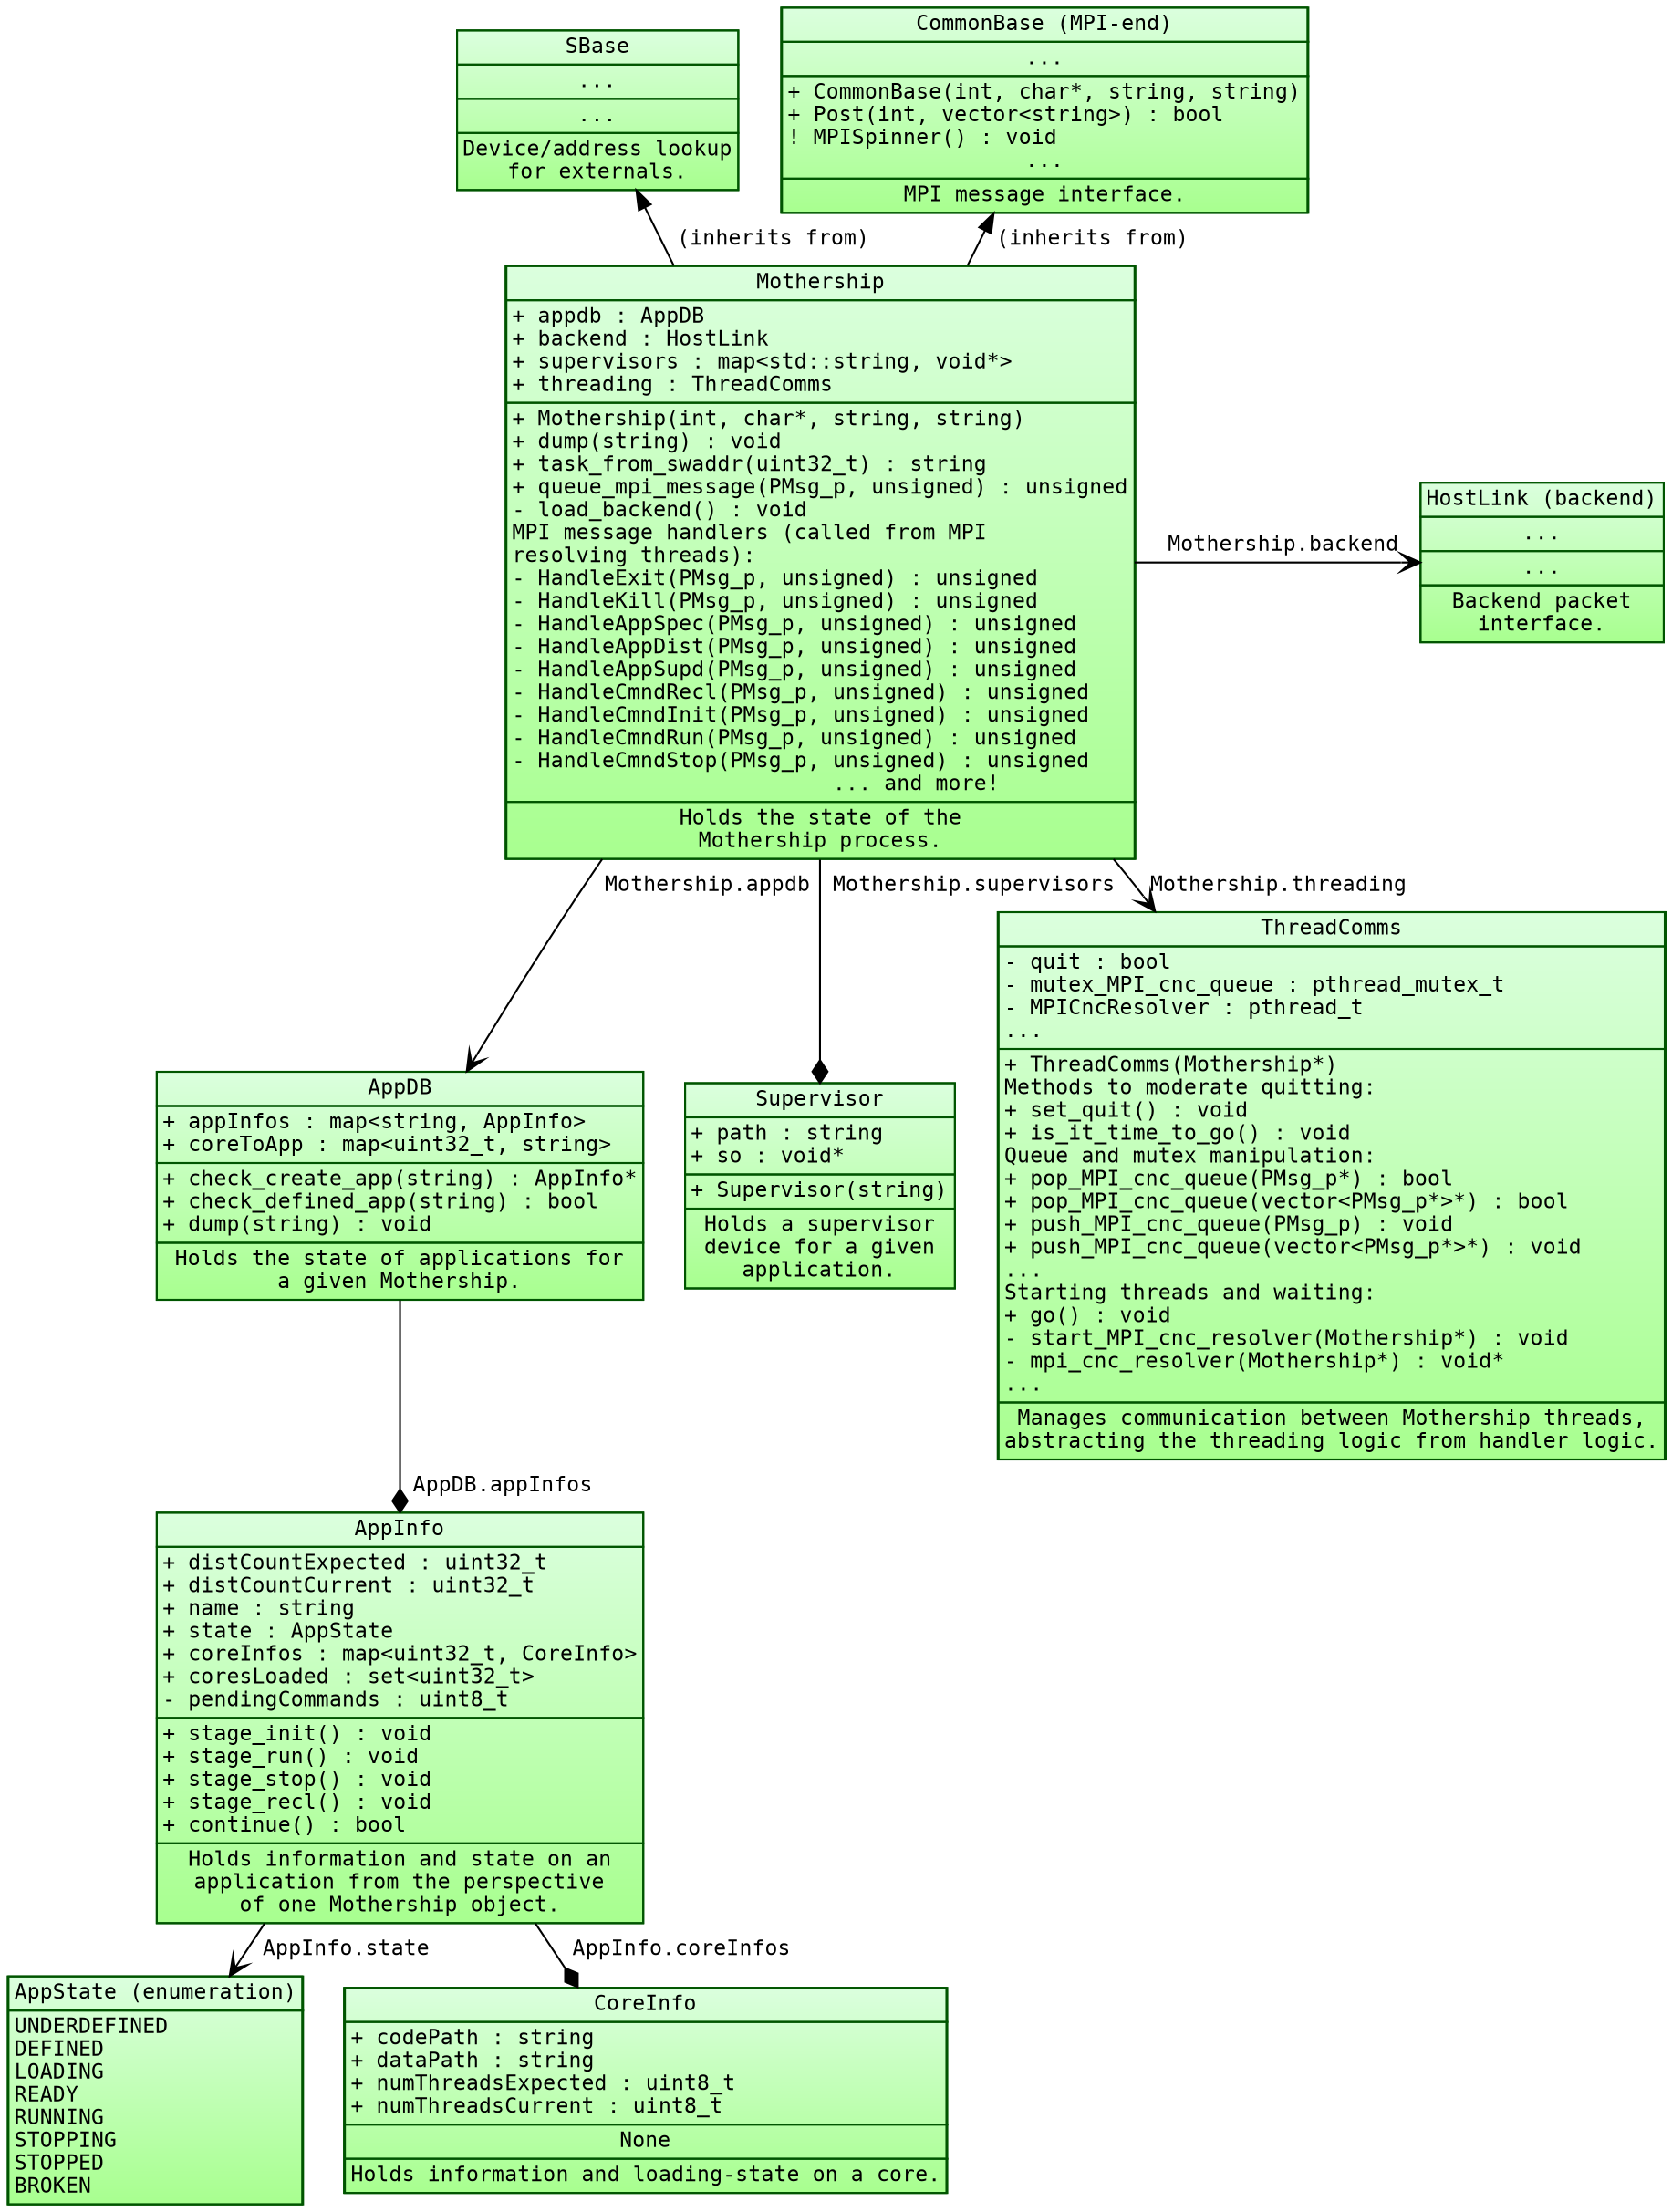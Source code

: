 digraph G {
    fontname="Inconsolata";
    fontsize=11;
    margin=0;
    nodesep=0.3;
    rankdir="UD";
    ranksep=0.2;

    /* Class definitions (as graph nodes) */
    node[color="#005500",
         fillcolor="#DBFFDE:#A8FF8F",
         fontname="Inconsolata",
         fontsize=11,
         gradientangle=270,
         margin=0,
         shape="rect",
         style="filled"];

    SBase[label=<<TABLE BORDER="0" CELLBORDER="1" CELLSPACING="0">
<TR><TD>SBase</TD></TR>
<TR><TD ALIGN="TEXT">
...<BR ALIGN="TEXT"/>
</TD></TR>
<TR><TD ALIGN="TEXT">
...<BR ALIGN="TEXT"/>
</TD></TR>
<TR><TD ALIGN="TEXT">
Device/address lookup<BR ALIGN="TEXT"/>
for externals.<BR ALIGN="TEXT"/>
</TD></TR></TABLE>>];

    HostLink[label=<<TABLE BORDER="0" CELLBORDER="1" CELLSPACING="0">
<TR><TD>HostLink (backend)</TD></TR>
<TR><TD ALIGN="TEXT">
...<BR ALIGN="TEXT"/>
</TD></TR>
<TR><TD ALIGN="TEXT">
...<BR ALIGN="TEXT"/>
</TD></TR>
<TR><TD ALIGN="TEXT">
Backend packet<BR ALIGN="TEXT"/>
interface.<BR ALIGN="TEXT"/>
</TD></TR></TABLE>>];

    CommonBase[label=<<TABLE BORDER="0" CELLBORDER="1" CELLSPACING="0">
<TR><TD>CommonBase (MPI-end)</TD></TR>
<TR><TD ALIGN="TEXT">
...<BR ALIGN="TEXT"/>
</TD></TR>
<TR><TD ALIGN="LEFT">
+ CommonBase(int, char*, string, string)<BR ALIGN="LEFT"/>
+ Post(int, vector&lt;string&gt;) : bool<BR ALIGN="LEFT"/>
! MPISpinner() : void<BR ALIGN="LEFT"/>
...<BR ALIGN="TEXT"/>
</TD></TR>
<TR><TD ALIGN="TEXT">
MPI message interface.<BR ALIGN="TEXT"/>
</TD></TR></TABLE>>];

    AppState[label=<<TABLE BORDER="0" CELLBORDER="1" CELLSPACING="0">
<TR><TD>AppState (enumeration)</TD></TR>
<TR><TD ALIGN="LEFT">
UNDERDEFINED<BR ALIGN="LEFT"/>
DEFINED<BR ALIGN="LEFT"/>
LOADING<BR ALIGN="LEFT"/>
READY<BR ALIGN="LEFT"/>
RUNNING<BR ALIGN="LEFT"/>
STOPPING<BR ALIGN="LEFT"/>
STOPPED<BR ALIGN="LEFT"/>
BROKEN<BR ALIGN="LEFT"/>
</TD></TR></TABLE>>];

    CoreInfo[label=<<TABLE BORDER="0" CELLBORDER="1" CELLSPACING="0">
<TR><TD>CoreInfo</TD></TR>
<TR><TD ALIGN="LEFT">
+ codePath : string<BR ALIGN="LEFT"/>
+ dataPath : string<BR ALIGN="LEFT"/>
+ numThreadsExpected : uint8_t<BR ALIGN="LEFT"/>
+ numThreadsCurrent : uint8_t<BR ALIGN="LEFT"/>
</TD></TR>
<TR><TD ALIGN="TEXT">
None
</TD></TR>
<TR><TD ALIGN="TEXT">
Holds information and loading-state on a core.<BR ALIGN="TEXT"/>
</TD></TR></TABLE>>];

    AppDB[label=<<TABLE BORDER="0" CELLBORDER="1" CELLSPACING="0">
<TR><TD>AppDB</TD></TR>
<TR><TD ALIGN="LEFT">
+ appInfos : map&lt;string, AppInfo&gt;<BR ALIGN="LEFT"/>
+ coreToApp : map&lt;uint32_t, string&gt;<BR ALIGN="LEFT"/>
</TD></TR>
<TR><TD ALIGN="LEFT">
+ check_create_app(string) : AppInfo*<BR ALIGN="LEFT"/>
+ check_defined_app(string) : bool<BR ALIGN="LEFT"/>
+ dump(string) : void<BR ALIGN="LEFT"/>
</TD></TR>
<TR><TD ALIGN="TEXT">
Holds the state of applications for<BR ALIGN="TEXT"/>
a given Mothership.
</TD></TR></TABLE>>];

    AppInfo[label=<<TABLE BORDER="0" CELLBORDER="1" CELLSPACING="0">
<TR><TD>AppInfo</TD></TR>
<TR><TD ALIGN="LEFT">
+ distCountExpected : uint32_t<BR ALIGN="LEFT"/>
+ distCountCurrent : uint32_t<BR ALIGN="LEFT"/>
+ name : string<BR ALIGN="LEFT"/>
+ state : AppState<BR ALIGN="LEFT"/>
+ coreInfos : map&lt;uint32_t, CoreInfo&gt;<BR ALIGN="LEFT"/>
+ coresLoaded : set&lt;uint32_t&gt;<BR ALIGN="LEFT"/>
- pendingCommands : uint8_t<BR ALIGN="LEFT"/>
</TD></TR>
<TR><TD ALIGN="LEFT">
+ stage_init() : void<BR ALIGN="LEFT"/>
+ stage_run() : void<BR ALIGN="LEFT"/>
+ stage_stop() : void<BR ALIGN="LEFT"/>
+ stage_recl() : void<BR ALIGN="LEFT"/>
+ continue() : bool<BR ALIGN="LEFT"/>
</TD></TR>
<TR><TD ALIGN="TEXT">
Holds information and state on an<BR ALIGN="TEXT"/>
application from the perspective<BR ALIGN="TEXT"/>
of one Mothership object.<BR ALIGN="TEXT"/>
</TD></TR></TABLE>>];

    Supervisor[label=<<TABLE BORDER="0" CELLBORDER="1" CELLSPACING="0">
<TR><TD>Supervisor</TD></TR>
<TR><TD ALIGN="LEFT">
+ path : string<BR ALIGN="LEFT"/>
+ so : void*<BR ALIGN="LEFT"/>
</TD></TR>
<TR><TD ALIGN="TEXT">
+ Supervisor(string)<BR ALIGN="TEXT"/>
</TD></TR>
<TR><TD ALIGN="TEXT">
Holds a supervisor<BR ALIGN="TEXT"/>
device for a given<BR ALIGN="TEXT"/>
application.<BR ALIGN="TEXT"/>
</TD></TR></TABLE>>];

    Mothership[label=<<TABLE BORDER="0" CELLBORDER="1" CELLSPACING="0">
<TR><TD>Mothership</TD></TR>
<TR><TD ALIGN="LEFT">
+ appdb : AppDB<BR ALIGN="LEFT"/>
+ backend : HostLink<BR ALIGN="LEFT"/>
+ supervisors : map&lt;std::string, void*&gt;<BR ALIGN="LEFT"/>
+ threading : ThreadComms<BR ALIGN="LEFT"/>
</TD></TR>
<TR><TD ALIGN="LEFT">
+ Mothership(int, char*, string, string)<BR ALIGN="LEFT"/>
+ dump(string) : void<BR ALIGN="LEFT"/>
+ task_from_swaddr(uint32_t) : string<BR ALIGN="LEFT"/>
+ queue_mpi_message(PMsg_p, unsigned) : unsigned<BR ALIGN="LEFT"/>
- load_backend() : void<BR ALIGN="LEFT"/>
MPI message handlers (called from MPI<BR ALIGN="LEFT"/>
resolving threads):<BR ALIGN="LEFT"/>
- HandleExit(PMsg_p, unsigned) : unsigned<BR ALIGN="LEFT"/>
- HandleKill(PMsg_p, unsigned) : unsigned<BR ALIGN="LEFT"/>
- HandleAppSpec(PMsg_p, unsigned) : unsigned<BR ALIGN="LEFT"/>
- HandleAppDist(PMsg_p, unsigned) : unsigned<BR ALIGN="LEFT"/>
- HandleAppSupd(PMsg_p, unsigned) : unsigned<BR ALIGN="LEFT"/>
- HandleCmndRecl(PMsg_p, unsigned) : unsigned<BR ALIGN="LEFT"/>
- HandleCmndInit(PMsg_p, unsigned) : unsigned<BR ALIGN="LEFT"/>
- HandleCmndRun(PMsg_p, unsigned) : unsigned<BR ALIGN="LEFT"/>
- HandleCmndStop(PMsg_p, unsigned) : unsigned<BR ALIGN="LEFT"/>
               ... and more!
</TD></TR>
<TR><TD ALIGN="TEXT">
Holds the state of the<BR ALIGN="TEXT"/>
Mothership process.
</TD></TR></TABLE>>];

    ThreadComms[label=<<TABLE BORDER="0" CELLBORDER="1" CELLSPACING="0">
<TR><TD>ThreadComms</TD></TR>
<TR><TD ALIGN="LEFT">
- quit : bool<BR ALIGN="LEFT"/>
- mutex_MPI_cnc_queue : pthread_mutex_t<BR ALIGN="LEFT"/>
- MPICncResolver : pthread_t<BR ALIGN="LEFT"/>
...<BR ALIGN="LEFT"/>
<!--
- mutex_MPI_app_queue : pthread_mutex_t<BR ALIGN="LEFT"/>
- MPIApplicationResolver : pthread_t<BR ALIGN="LEFT"/>
- mutex_backend_output_queue : pthread_mutex_t<BR ALIGN="LEFT"/>
- BackendOutputBroker : pthread_t<BR ALIGN="LEFT"/>
- MPIInputBroker : pthread_t<BR ALIGN="LEFT"/>
- BackendInputBroker : pthread_t<BR ALIGN="LEFT"/>
- DebugInputBroker : pthread_t<BR ALIGN="LEFT"/>
-->
</TD></TR>
<TR><TD ALIGN="LEFT">
+ ThreadComms(Mothership*)<BR ALIGN="LEFT"/>
Methods to moderate quitting:<BR ALIGN="LEFT"/>
+ set_quit() : void<BR ALIGN="LEFT"/>
+ is_it_time_to_go() : void<BR ALIGN="LEFT"/>
Queue and mutex manipulation: <BR ALIGN="LEFT"/>
+ pop_MPI_cnc_queue(PMsg_p*) : bool<BR ALIGN="LEFT"/>
+ pop_MPI_cnc_queue(vector&lt;PMsg_p*&gt;*) : bool<BR ALIGN="LEFT"/>
+ push_MPI_cnc_queue(PMsg_p) : void<BR ALIGN="LEFT"/>
+ push_MPI_cnc_queue(vector&lt;PMsg_p*&gt;*) : void<BR ALIGN="LEFT"/>
...<BR ALIGN="LEFT"/>
<!--
+ pop_MPI_app_queue(PMsg_p*) : bool<BR ALIGN="LEFT"/>
+ pop_MPI_app_queue(vector&lt;PMsg_p*&gt;*) : bool<BR ALIGN="LEFT"/>
+ push_MPI_app_queue(PMsg_p) : void<BR ALIGN="LEFT"/>
+ push_MPI_app_queue(vector&lt;PMsg_p*&gt;*) : void<BR ALIGN="LEFT"/>
+ pop_backend_out_queue(P_Pkt_t*) : bool<BR ALIGN="LEFT"/>
+ pop_backend_out_queue(vector&lt;P_Pkt_t*&gt;*) : bool<BR ALIGN="LEFT"/>
+ push_backend_out_queue(P_Pkt_t) : void<BR ALIGN="LEFT"/>
+ push_backend_out_queue(vector&lt;P_Pkt_t*&gt;*) : void<BR ALIGN="LEFT"/>
+ pop_backend_in_queue(P_Pkt_t*) : bool<BR ALIGN="LEFT"/>
+ pop_backend_in_queue(vector&lt;P_Pkt_t*&gt;*) : bool<BR ALIGN="LEFT"/>
+ push_backend_in_queue(P_Pkt_t) : void<BR ALIGN="LEFT"/>
+ push_backend_in_queue(vector&lt;P_Pkt_t*&gt;*) : void<BR ALIGN="LEFT"/>
+ pop_debug_in_queue(P_Debug_Pkt_t*) : bool<BR ALIGN="LEFT"/>
+ pop_debug_in_queue(vector&lt;P_Debug_Pkt_t*&gt;*) : bool<BR ALIGN="LEFT"/>
+ push_debug_in_queue(P_Debug_Pkt_t) : void<BR ALIGN="LEFT"/>
+ push_debug_in_queue(vector&lt;P_Debug_Pkt_t*&gt;*) : void<BR ALIGN="LEFT"/>
-->
Starting threads and waiting: <BR ALIGN="LEFT"/>
+ go() : void<BR ALIGN="LEFT"/>
- start_MPI_cnc_resolver(Mothership*) : void<BR ALIGN="LEFT"/>
- mpi_cnc_resolver(Mothership*) : void*<BR ALIGN="LEFT"/>
...<BR ALIGN="LEFT"/>
<!--
- start_MPI_input_broker(Mothership*) : void<BR ALIGN="LEFT"/>
- mpi_input_broker(Mothership*) : void*<BR ALIGN="LEFT"/>
- start_MPI_app_resolver(Mothership*) : void<BR ALIGN="LEFT"/>
- mpi_app_resolver(Mothership*) : void*<BR ALIGN="LEFT"/>
- start_backend_output_broker(Mothership*) : void<BR ALIGN="LEFT"/>
- backend_output_broker(Mothership*) : void*<BR ALIGN="LEFT"/>
- start_backend_input_broker(Mothership*) : void<BR ALIGN="LEFT"/>
- backend_input_broker(Mothership*) : void*<BR ALIGN="LEFT"/>
- start_debug_input_broker(Mothership*) : void<BR ALIGN="LEFT"/>
- debug_input_broker(Mothership*) : void*<BR ALIGN="LEFT"/>
-->
</TD></TR>
<TR><TD ALIGN="TEXT">
Manages communication between Mothership threads,<BR ALIGN="TEXT"/>
abstracting the threading logic from handler logic.<BR ALIGN="TEXT"/>
</TD></TR></TABLE>>];

    /* Relationship definitions (as graph edges) */
    edge[color="#000000",
         fontname="Inconsolata",
         fontsize=11];

    /* One-to-one containment. */
    {edge[arrowhead="vee"];
        AppInfo -> AppState[label=" AppInfo.state"];
        Mothership -> HostLink[label=" Mothership.backend"];
        Mothership -> ThreadComms[label=" Mothership.threading"];
        Mothership -> AppDB[label=" Mothership.appdb"];
    }

    /* One-to-many containment. */
    {edge[arrowhead="diamond"];
        AppDB -> AppInfo[label=" AppDB.appInfos"];
        Mothership -> Supervisor[label=" Mothership.supervisors"];
        AppInfo -> CoreInfo[label=" AppInfo.coreInfos"];
    }

    /* Inheritance */
    {edge[arrowhead="onormal", label=" (inherits from)"];
        SBase -> Mothership[dir="back"];
        CommonBase -> Mothership[dir="back"];
    }

    /* Rank hackery */
    {rank="same";
        HostLink -> Mothership [style="invis"];
        rankdir="LR";
    }
}
